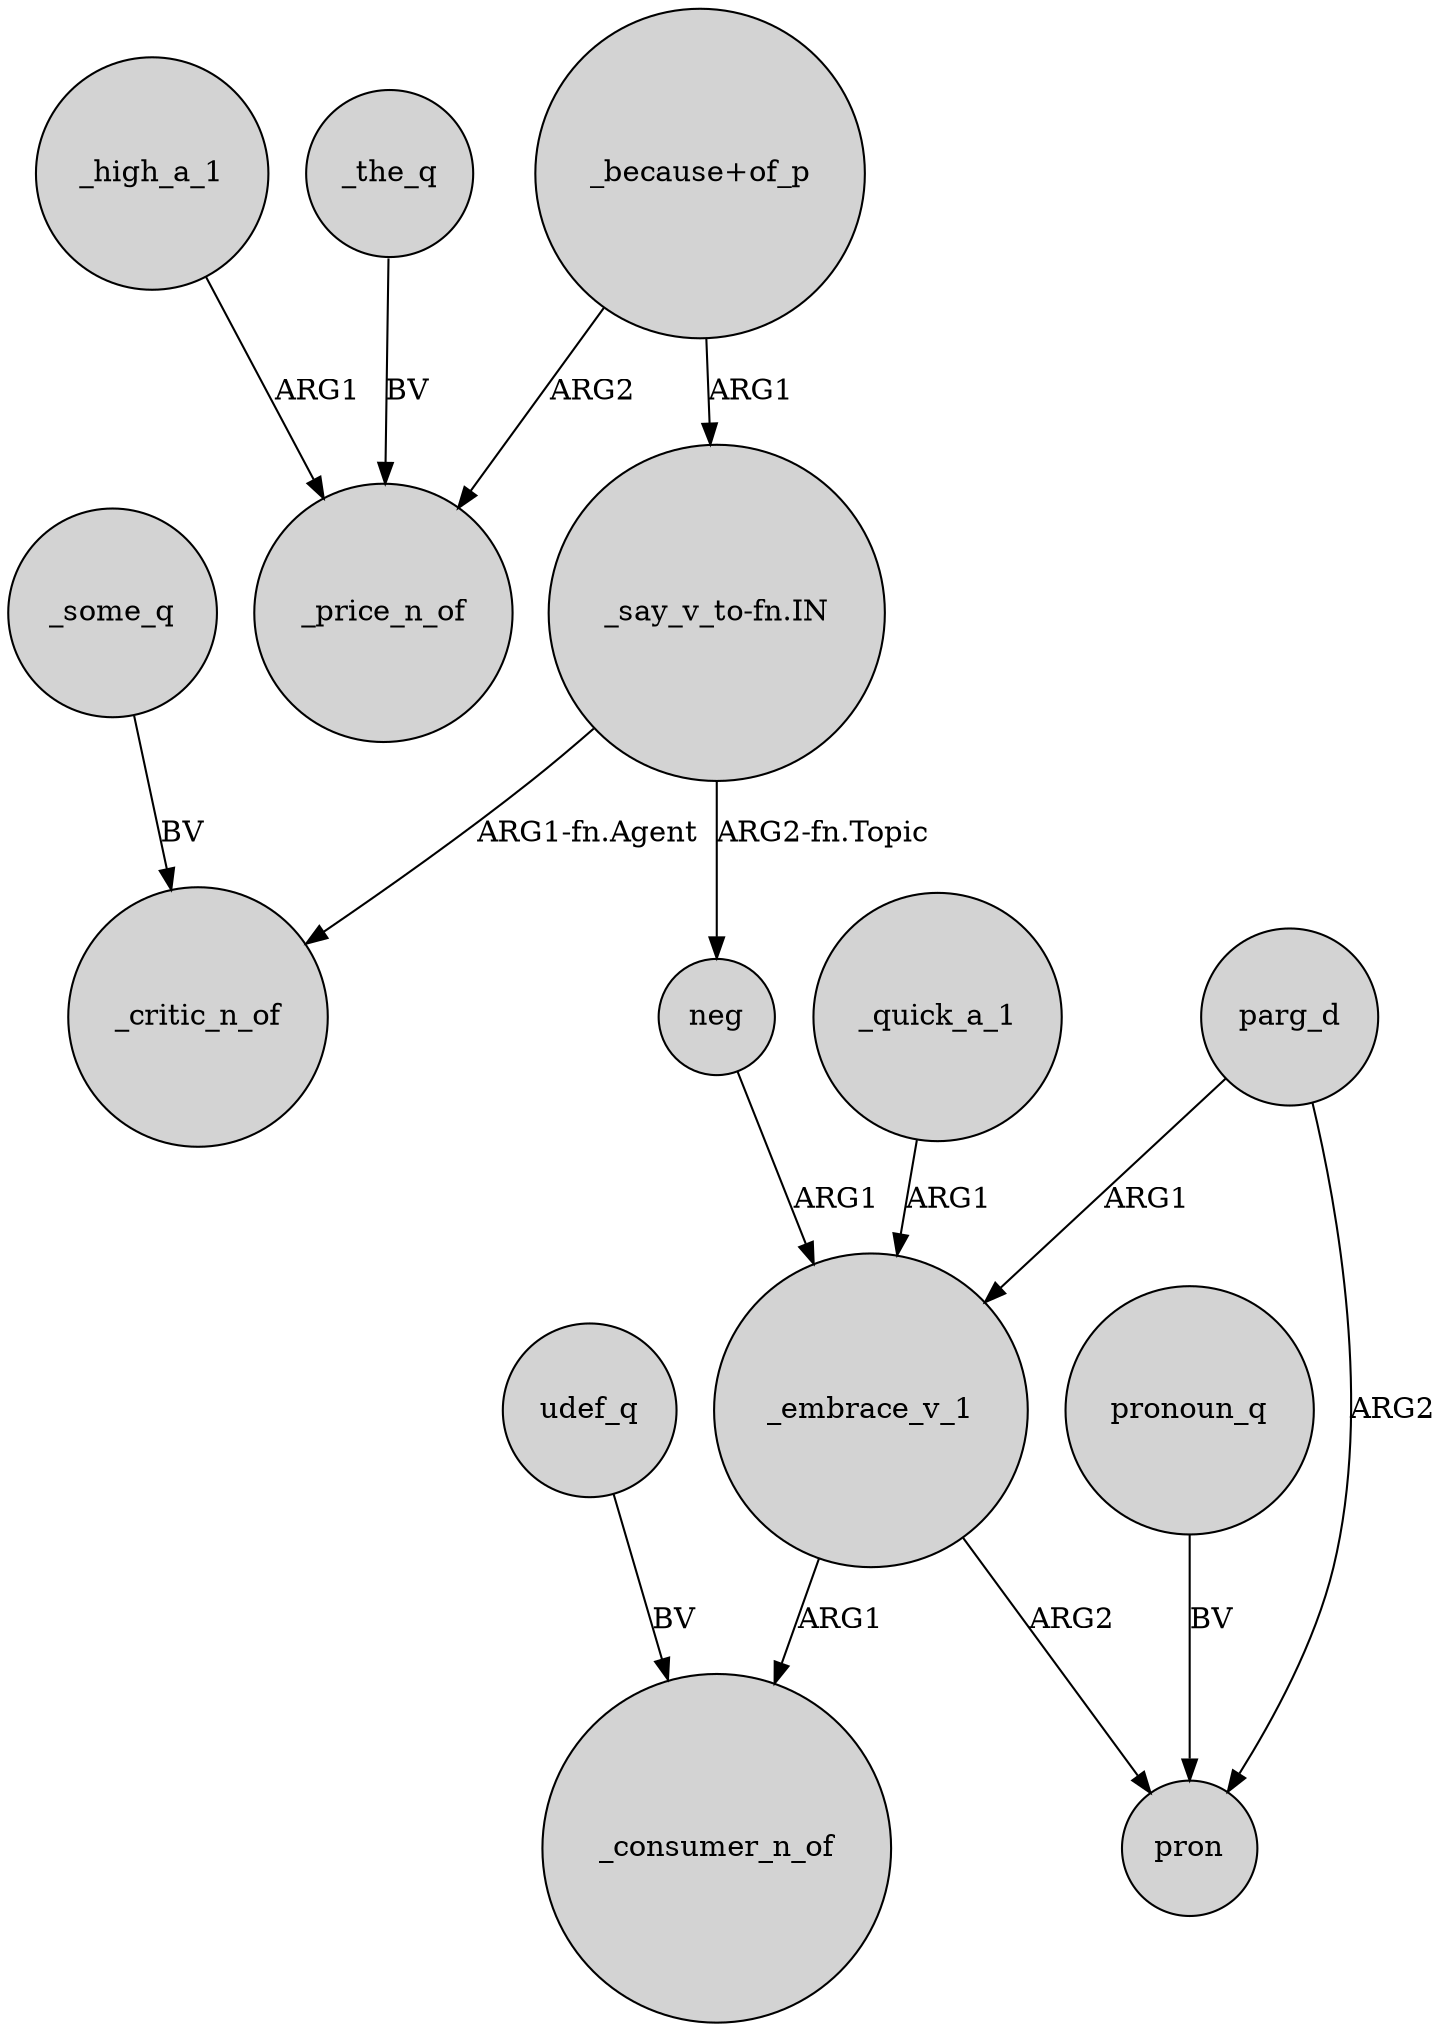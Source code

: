 digraph {
	node [shape=circle style=filled]
	"_because+of_p" -> "_say_v_to-fn.IN" [label=ARG1]
	"_because+of_p" -> _price_n_of [label=ARG2]
	"_say_v_to-fn.IN" -> neg [label="ARG2-fn.Topic"]
	_some_q -> _critic_n_of [label=BV]
	_quick_a_1 -> _embrace_v_1 [label=ARG1]
	_high_a_1 -> _price_n_of [label=ARG1]
	_embrace_v_1 -> _consumer_n_of [label=ARG1]
	_the_q -> _price_n_of [label=BV]
	neg -> _embrace_v_1 [label=ARG1]
	"_say_v_to-fn.IN" -> _critic_n_of [label="ARG1-fn.Agent"]
	parg_d -> _embrace_v_1 [label=ARG1]
	udef_q -> _consumer_n_of [label=BV]
	parg_d -> pron [label=ARG2]
	_embrace_v_1 -> pron [label=ARG2]
	pronoun_q -> pron [label=BV]
}

